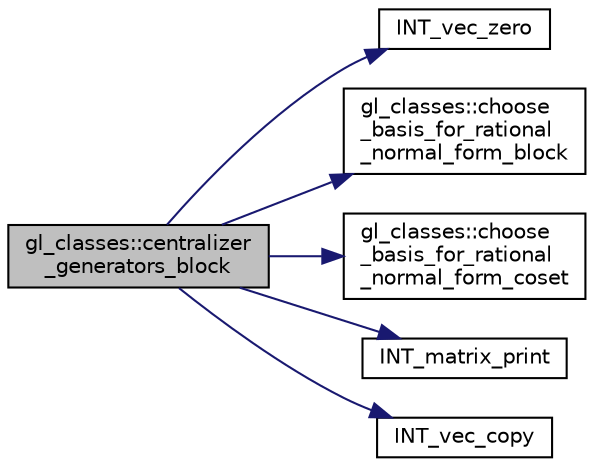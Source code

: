 digraph "gl_classes::centralizer_generators_block"
{
  edge [fontname="Helvetica",fontsize="10",labelfontname="Helvetica",labelfontsize="10"];
  node [fontname="Helvetica",fontsize="10",shape=record];
  rankdir="LR";
  Node33 [label="gl_classes::centralizer\l_generators_block",height=0.2,width=0.4,color="black", fillcolor="grey75", style="filled", fontcolor="black"];
  Node33 -> Node34 [color="midnightblue",fontsize="10",style="solid",fontname="Helvetica"];
  Node34 [label="INT_vec_zero",height=0.2,width=0.4,color="black", fillcolor="white", style="filled",URL="$df/dbf/sajeeb_8_c.html#aa8c9c7977203577026080f546fe4980f"];
  Node33 -> Node35 [color="midnightblue",fontsize="10",style="solid",fontname="Helvetica"];
  Node35 [label="gl_classes::choose\l_basis_for_rational\l_normal_form_block",height=0.2,width=0.4,color="black", fillcolor="white", style="filled",URL="$d6/dab/classgl__classes.html#acb7c706b045d07bdbdb05b01acc3d105"];
  Node33 -> Node36 [color="midnightblue",fontsize="10",style="solid",fontname="Helvetica"];
  Node36 [label="gl_classes::choose\l_basis_for_rational\l_normal_form_coset",height=0.2,width=0.4,color="black", fillcolor="white", style="filled",URL="$d6/dab/classgl__classes.html#a0228b3ef9958351ac8f55d3ca5444f17"];
  Node33 -> Node37 [color="midnightblue",fontsize="10",style="solid",fontname="Helvetica"];
  Node37 [label="INT_matrix_print",height=0.2,width=0.4,color="black", fillcolor="white", style="filled",URL="$d5/db4/io__and__os_8h.html#afd4180a24bef3a2b584668a4eaf607ff"];
  Node33 -> Node38 [color="midnightblue",fontsize="10",style="solid",fontname="Helvetica"];
  Node38 [label="INT_vec_copy",height=0.2,width=0.4,color="black", fillcolor="white", style="filled",URL="$df/dbf/sajeeb_8_c.html#ac2d875e27e009af6ec04d17254d11075"];
}
